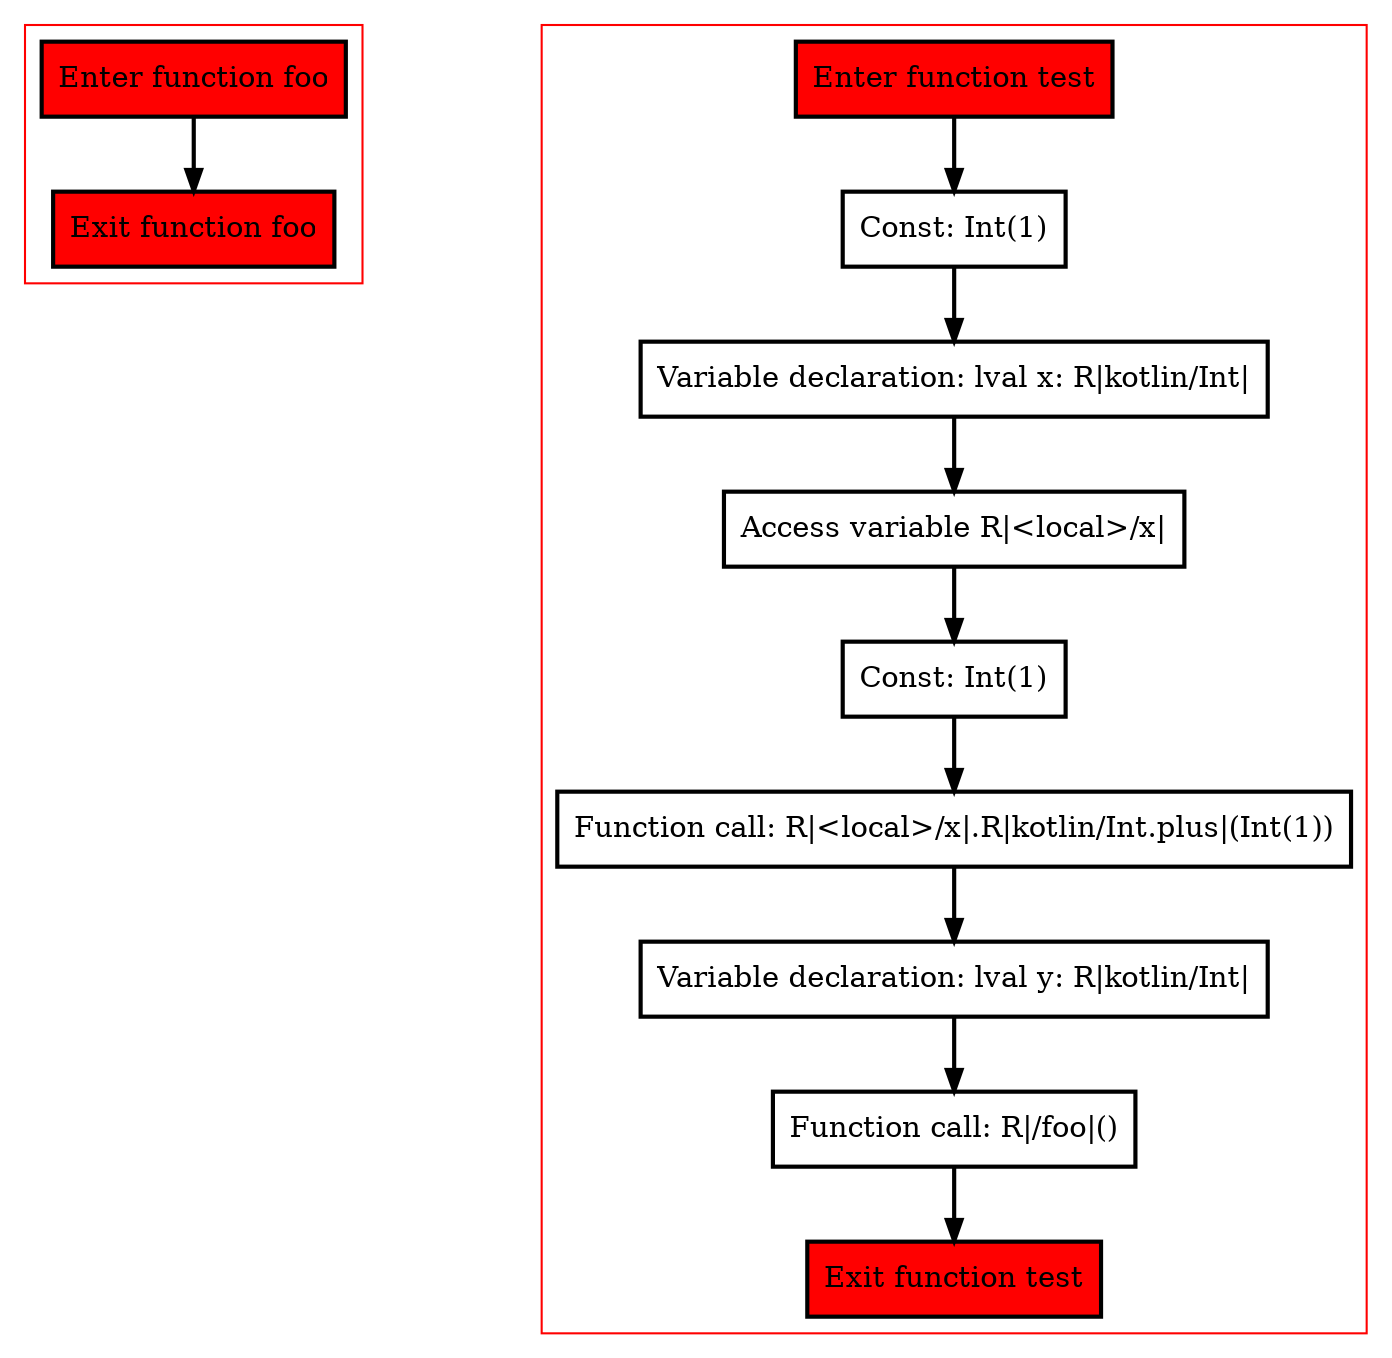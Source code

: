 digraph simple_kt {
    graph [splines=ortho nodesep=3]
    node [shape=box penwidth=2]
    edge [penwidth=2]

    subgraph cluster_0 {
        color=red
        0 [label="Enter function foo" style="filled" fillcolor=red];
        1 [label="Exit function foo" style="filled" fillcolor=red];
    }

    0 -> {1};

    subgraph cluster_1 {
        color=red
        2 [label="Enter function test" style="filled" fillcolor=red];
        3 [label="Const: Int(1)"];
        4 [label="Variable declaration: lval x: R|kotlin/Int|"];
        5 [label="Access variable R|<local>/x|"];
        6 [label="Const: Int(1)"];
        7 [label="Function call: R|<local>/x|.R|kotlin/Int.plus|(Int(1))"];
        8 [label="Variable declaration: lval y: R|kotlin/Int|"];
        9 [label="Function call: R|/foo|()"];
        10 [label="Exit function test" style="filled" fillcolor=red];
    }

    2 -> {3};
    3 -> {4};
    4 -> {5};
    5 -> {6};
    6 -> {7};
    7 -> {8};
    8 -> {9};
    9 -> {10};

}
